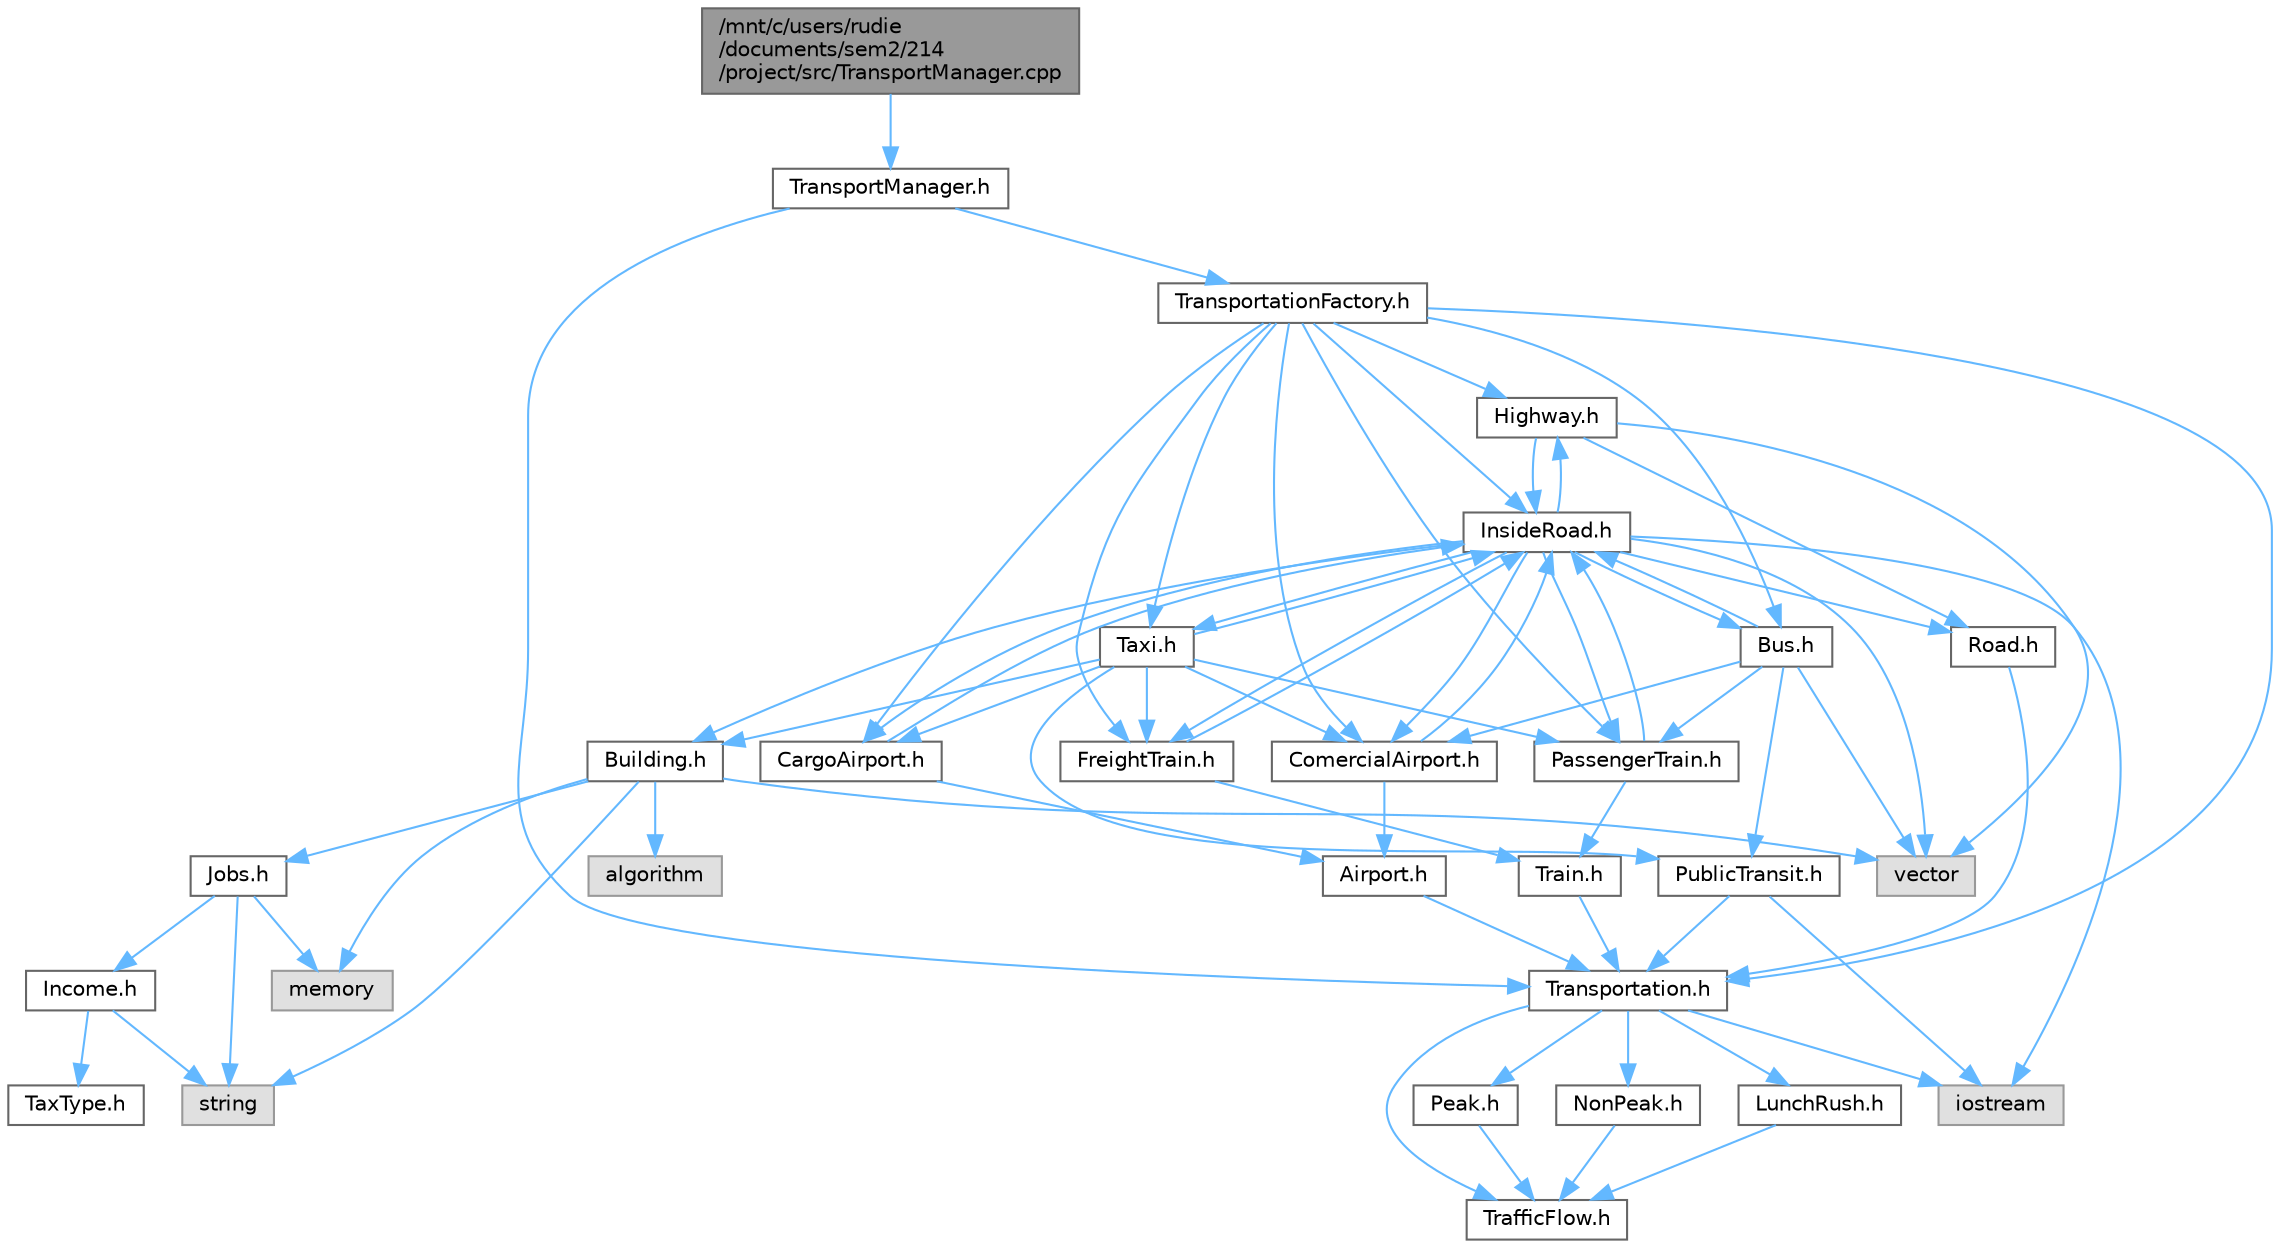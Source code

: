 digraph "/mnt/c/users/rudie/documents/sem2/214/project/src/TransportManager.cpp"
{
 // LATEX_PDF_SIZE
  bgcolor="transparent";
  edge [fontname=Helvetica,fontsize=10,labelfontname=Helvetica,labelfontsize=10];
  node [fontname=Helvetica,fontsize=10,shape=box,height=0.2,width=0.4];
  Node1 [id="Node000001",label="/mnt/c/users/rudie\l/documents/sem2/214\l/project/src/TransportManager.cpp",height=0.2,width=0.4,color="gray40", fillcolor="grey60", style="filled", fontcolor="black",tooltip="Implementation of the TransportManager class."];
  Node1 -> Node2 [id="edge70_Node000001_Node000002",color="steelblue1",style="solid",tooltip=" "];
  Node2 [id="Node000002",label="TransportManager.h",height=0.2,width=0.4,color="grey40", fillcolor="white", style="filled",URL="$TransportManager_8h.html",tooltip="Header file for the TransportManager class."];
  Node2 -> Node3 [id="edge71_Node000002_Node000003",color="steelblue1",style="solid",tooltip=" "];
  Node3 [id="Node000003",label="Transportation.h",height=0.2,width=0.4,color="grey40", fillcolor="white", style="filled",URL="$Transportation_8h.html",tooltip="Header file for the Transportation class."];
  Node3 -> Node4 [id="edge72_Node000003_Node000004",color="steelblue1",style="solid",tooltip=" "];
  Node4 [id="Node000004",label="iostream",height=0.2,width=0.4,color="grey60", fillcolor="#E0E0E0", style="filled",tooltip=" "];
  Node3 -> Node5 [id="edge73_Node000003_Node000005",color="steelblue1",style="solid",tooltip=" "];
  Node5 [id="Node000005",label="TrafficFlow.h",height=0.2,width=0.4,color="grey40", fillcolor="white", style="filled",URL="$TrafficFlow_8h.html",tooltip="Defines the TrafficFlow interface for traffic flow measurement."];
  Node3 -> Node6 [id="edge74_Node000003_Node000006",color="steelblue1",style="solid",tooltip=" "];
  Node6 [id="Node000006",label="Peak.h",height=0.2,width=0.4,color="grey40", fillcolor="white", style="filled",URL="$Peak_8h.html",tooltip="Header file for the Peak class, which inherits from TrafficFlow."];
  Node6 -> Node5 [id="edge75_Node000006_Node000005",color="steelblue1",style="solid",tooltip=" "];
  Node3 -> Node7 [id="edge76_Node000003_Node000007",color="steelblue1",style="solid",tooltip=" "];
  Node7 [id="Node000007",label="NonPeak.h",height=0.2,width=0.4,color="grey40", fillcolor="white", style="filled",URL="$NonPeak_8h.html",tooltip="Header file for the NonPeak class."];
  Node7 -> Node5 [id="edge77_Node000007_Node000005",color="steelblue1",style="solid",tooltip=" "];
  Node3 -> Node8 [id="edge78_Node000003_Node000008",color="steelblue1",style="solid",tooltip=" "];
  Node8 [id="Node000008",label="LunchRush.h",height=0.2,width=0.4,color="grey40", fillcolor="white", style="filled",URL="$LunchRush_8h.html",tooltip="Header file for the LunchRush class."];
  Node8 -> Node5 [id="edge79_Node000008_Node000005",color="steelblue1",style="solid",tooltip=" "];
  Node2 -> Node9 [id="edge80_Node000002_Node000009",color="steelblue1",style="solid",tooltip=" "];
  Node9 [id="Node000009",label="TransportationFactory.h",height=0.2,width=0.4,color="grey40", fillcolor="white", style="filled",URL="$TransportationFactory_8h.html",tooltip="Header file for the TransportationFactory class."];
  Node9 -> Node3 [id="edge81_Node000009_Node000003",color="steelblue1",style="solid",tooltip=" "];
  Node9 -> Node10 [id="edge82_Node000009_Node000010",color="steelblue1",style="solid",tooltip=" "];
  Node10 [id="Node000010",label="Highway.h",height=0.2,width=0.4,color="grey40", fillcolor="white", style="filled",URL="$Highway_8h.html",tooltip="Header file for the Highway class."];
  Node10 -> Node11 [id="edge83_Node000010_Node000011",color="steelblue1",style="solid",tooltip=" "];
  Node11 [id="Node000011",label="vector",height=0.2,width=0.4,color="grey60", fillcolor="#E0E0E0", style="filled",tooltip=" "];
  Node10 -> Node12 [id="edge84_Node000010_Node000012",color="steelblue1",style="solid",tooltip=" "];
  Node12 [id="Node000012",label="Road.h",height=0.2,width=0.4,color="grey40", fillcolor="white", style="filled",URL="$Road_8h.html",tooltip="Defines the Road class which inherits from the Transportation class."];
  Node12 -> Node3 [id="edge85_Node000012_Node000003",color="steelblue1",style="solid",tooltip=" "];
  Node10 -> Node13 [id="edge86_Node000010_Node000013",color="steelblue1",style="solid",tooltip=" "];
  Node13 [id="Node000013",label="InsideRoad.h",height=0.2,width=0.4,color="grey40", fillcolor="white", style="filled",URL="$InsideRoad_8h.html",tooltip="Header file for the InsideRoad class."];
  Node13 -> Node11 [id="edge87_Node000013_Node000011",color="steelblue1",style="solid",tooltip=" "];
  Node13 -> Node4 [id="edge88_Node000013_Node000004",color="steelblue1",style="solid",tooltip=" "];
  Node13 -> Node12 [id="edge89_Node000013_Node000012",color="steelblue1",style="solid",tooltip=" "];
  Node13 -> Node10 [id="edge90_Node000013_Node000010",color="steelblue1",style="solid",tooltip=" "];
  Node13 -> Node14 [id="edge91_Node000013_Node000014",color="steelblue1",style="solid",tooltip=" "];
  Node14 [id="Node000014",label="Bus.h",height=0.2,width=0.4,color="grey40", fillcolor="white", style="filled",URL="$Bus_8h.html",tooltip="Header file for the Bus class."];
  Node14 -> Node11 [id="edge92_Node000014_Node000011",color="steelblue1",style="solid",tooltip=" "];
  Node14 -> Node15 [id="edge93_Node000014_Node000015",color="steelblue1",style="solid",tooltip=" "];
  Node15 [id="Node000015",label="PublicTransit.h",height=0.2,width=0.4,color="grey40", fillcolor="white", style="filled",URL="$PublicTransit_8h.html",tooltip="Header file for the PublicTransit class."];
  Node15 -> Node4 [id="edge94_Node000015_Node000004",color="steelblue1",style="solid",tooltip=" "];
  Node15 -> Node3 [id="edge95_Node000015_Node000003",color="steelblue1",style="solid",tooltip=" "];
  Node14 -> Node13 [id="edge96_Node000014_Node000013",color="steelblue1",style="solid",tooltip=" "];
  Node14 -> Node16 [id="edge97_Node000014_Node000016",color="steelblue1",style="solid",tooltip=" "];
  Node16 [id="Node000016",label="ComercialAirport.h",height=0.2,width=0.4,color="grey40", fillcolor="white", style="filled",URL="$ComercialAirport_8h.html",tooltip="Defines the ComercialAirport class which inherits from the Airport class."];
  Node16 -> Node17 [id="edge98_Node000016_Node000017",color="steelblue1",style="solid",tooltip=" "];
  Node17 [id="Node000017",label="Airport.h",height=0.2,width=0.4,color="grey40", fillcolor="white", style="filled",URL="$Airport_8h.html",tooltip="Defines the Airport class which inherits from the Transportation class."];
  Node17 -> Node3 [id="edge99_Node000017_Node000003",color="steelblue1",style="solid",tooltip=" "];
  Node16 -> Node13 [id="edge100_Node000016_Node000013",color="steelblue1",style="solid",tooltip=" "];
  Node14 -> Node18 [id="edge101_Node000014_Node000018",color="steelblue1",style="solid",tooltip=" "];
  Node18 [id="Node000018",label="PassengerTrain.h",height=0.2,width=0.4,color="grey40", fillcolor="white", style="filled",URL="$PassengerTrain_8h.html",tooltip="Header file for the PassengerTrain class."];
  Node18 -> Node19 [id="edge102_Node000018_Node000019",color="steelblue1",style="solid",tooltip=" "];
  Node19 [id="Node000019",label="Train.h",height=0.2,width=0.4,color="grey40", fillcolor="white", style="filled",URL="$Train_8h.html",tooltip="Header file for the Train class."];
  Node19 -> Node3 [id="edge103_Node000019_Node000003",color="steelblue1",style="solid",tooltip=" "];
  Node18 -> Node13 [id="edge104_Node000018_Node000013",color="steelblue1",style="solid",tooltip=" "];
  Node13 -> Node20 [id="edge105_Node000013_Node000020",color="steelblue1",style="solid",tooltip=" "];
  Node20 [id="Node000020",label="Taxi.h",height=0.2,width=0.4,color="grey40", fillcolor="white", style="filled",URL="$Taxi_8h.html",tooltip="Header file for the Taxi class, which represents a taxi in a public transit system."];
  Node20 -> Node15 [id="edge106_Node000020_Node000015",color="steelblue1",style="solid",tooltip=" "];
  Node20 -> Node13 [id="edge107_Node000020_Node000013",color="steelblue1",style="solid",tooltip=" "];
  Node20 -> Node16 [id="edge108_Node000020_Node000016",color="steelblue1",style="solid",tooltip=" "];
  Node20 -> Node21 [id="edge109_Node000020_Node000021",color="steelblue1",style="solid",tooltip=" "];
  Node21 [id="Node000021",label="CargoAirport.h",height=0.2,width=0.4,color="grey40", fillcolor="white", style="filled",URL="$CargoAirport_8h.html",tooltip="Header file for the CargoAirport class."];
  Node21 -> Node17 [id="edge110_Node000021_Node000017",color="steelblue1",style="solid",tooltip=" "];
  Node21 -> Node13 [id="edge111_Node000021_Node000013",color="steelblue1",style="solid",tooltip=" "];
  Node20 -> Node22 [id="edge112_Node000020_Node000022",color="steelblue1",style="solid",tooltip=" "];
  Node22 [id="Node000022",label="FreightTrain.h",height=0.2,width=0.4,color="grey40", fillcolor="white", style="filled",URL="$FreightTrain_8h.html",tooltip="Header file for the FreightTrain class."];
  Node22 -> Node19 [id="edge113_Node000022_Node000019",color="steelblue1",style="solid",tooltip=" "];
  Node22 -> Node13 [id="edge114_Node000022_Node000013",color="steelblue1",style="solid",tooltip=" "];
  Node20 -> Node18 [id="edge115_Node000020_Node000018",color="steelblue1",style="solid",tooltip=" "];
  Node20 -> Node23 [id="edge116_Node000020_Node000023",color="steelblue1",style="solid",tooltip=" "];
  Node23 [id="Node000023",label="Building.h",height=0.2,width=0.4,color="grey40", fillcolor="white", style="filled",URL="$Building_8h.html",tooltip="Definition of the Building class."];
  Node23 -> Node24 [id="edge117_Node000023_Node000024",color="steelblue1",style="solid",tooltip=" "];
  Node24 [id="Node000024",label="string",height=0.2,width=0.4,color="grey60", fillcolor="#E0E0E0", style="filled",tooltip=" "];
  Node23 -> Node11 [id="edge118_Node000023_Node000011",color="steelblue1",style="solid",tooltip=" "];
  Node23 -> Node25 [id="edge119_Node000023_Node000025",color="steelblue1",style="solid",tooltip=" "];
  Node25 [id="Node000025",label="memory",height=0.2,width=0.4,color="grey60", fillcolor="#E0E0E0", style="filled",tooltip=" "];
  Node23 -> Node26 [id="edge120_Node000023_Node000026",color="steelblue1",style="solid",tooltip=" "];
  Node26 [id="Node000026",label="algorithm",height=0.2,width=0.4,color="grey60", fillcolor="#E0E0E0", style="filled",tooltip=" "];
  Node23 -> Node27 [id="edge121_Node000023_Node000027",color="steelblue1",style="solid",tooltip=" "];
  Node27 [id="Node000027",label="Jobs.h",height=0.2,width=0.4,color="grey40", fillcolor="white", style="filled",URL="$Jobs_8h.html",tooltip="Definition of the Jobs class."];
  Node27 -> Node25 [id="edge122_Node000027_Node000025",color="steelblue1",style="solid",tooltip=" "];
  Node27 -> Node28 [id="edge123_Node000027_Node000028",color="steelblue1",style="solid",tooltip=" "];
  Node28 [id="Node000028",label="Income.h",height=0.2,width=0.4,color="grey40", fillcolor="white", style="filled",URL="$Income_8h.html",tooltip="Definition of the Income class."];
  Node28 -> Node29 [id="edge124_Node000028_Node000029",color="steelblue1",style="solid",tooltip=" "];
  Node29 [id="Node000029",label="TaxType.h",height=0.2,width=0.4,color="grey40", fillcolor="white", style="filled",URL="$TaxType_8h_source.html",tooltip=" "];
  Node28 -> Node24 [id="edge125_Node000028_Node000024",color="steelblue1",style="solid",tooltip=" "];
  Node27 -> Node24 [id="edge126_Node000027_Node000024",color="steelblue1",style="solid",tooltip=" "];
  Node13 -> Node16 [id="edge127_Node000013_Node000016",color="steelblue1",style="solid",tooltip=" "];
  Node13 -> Node21 [id="edge128_Node000013_Node000021",color="steelblue1",style="solid",tooltip=" "];
  Node13 -> Node18 [id="edge129_Node000013_Node000018",color="steelblue1",style="solid",tooltip=" "];
  Node13 -> Node22 [id="edge130_Node000013_Node000022",color="steelblue1",style="solid",tooltip=" "];
  Node13 -> Node23 [id="edge131_Node000013_Node000023",color="steelblue1",style="solid",tooltip=" "];
  Node9 -> Node13 [id="edge132_Node000009_Node000013",color="steelblue1",style="solid",tooltip=" "];
  Node9 -> Node14 [id="edge133_Node000009_Node000014",color="steelblue1",style="solid",tooltip=" "];
  Node9 -> Node20 [id="edge134_Node000009_Node000020",color="steelblue1",style="solid",tooltip=" "];
  Node9 -> Node18 [id="edge135_Node000009_Node000018",color="steelblue1",style="solid",tooltip=" "];
  Node9 -> Node22 [id="edge136_Node000009_Node000022",color="steelblue1",style="solid",tooltip=" "];
  Node9 -> Node16 [id="edge137_Node000009_Node000016",color="steelblue1",style="solid",tooltip=" "];
  Node9 -> Node21 [id="edge138_Node000009_Node000021",color="steelblue1",style="solid",tooltip=" "];
}
